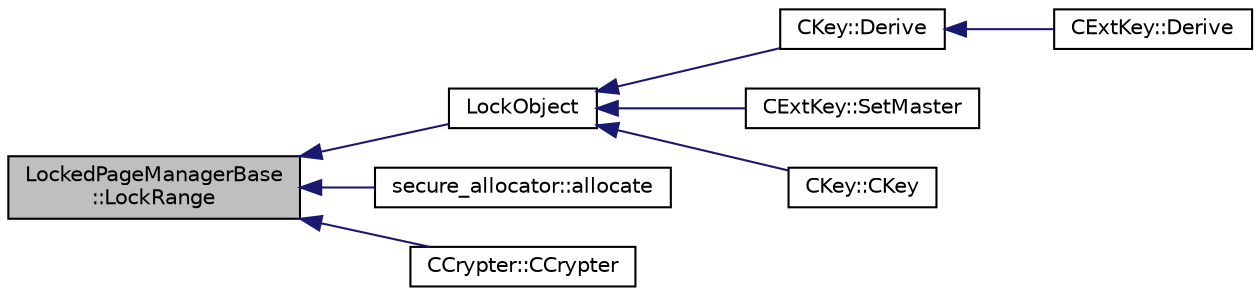 digraph "LockedPageManagerBase::LockRange"
{
  edge [fontname="Helvetica",fontsize="10",labelfontname="Helvetica",labelfontsize="10"];
  node [fontname="Helvetica",fontsize="10",shape=record];
  rankdir="LR";
  Node7 [label="LockedPageManagerBase\l::LockRange",height=0.2,width=0.4,color="black", fillcolor="grey75", style="filled", fontcolor="black"];
  Node7 -> Node8 [dir="back",color="midnightblue",fontsize="10",style="solid",fontname="Helvetica"];
  Node8 [label="LockObject",height=0.2,width=0.4,color="black", fillcolor="white", style="filled",URL="$allocators_8h.html#ab73cc3988a03bed966c0c2bb191a8d2a"];
  Node8 -> Node9 [dir="back",color="midnightblue",fontsize="10",style="solid",fontname="Helvetica"];
  Node9 [label="CKey::Derive",height=0.2,width=0.4,color="black", fillcolor="white", style="filled",URL="$class_c_key.html#a5166e6f49c17c3ad47ac0fa89305307b",tooltip="Derive BIP32 child key. "];
  Node9 -> Node10 [dir="back",color="midnightblue",fontsize="10",style="solid",fontname="Helvetica"];
  Node10 [label="CExtKey::Derive",height=0.2,width=0.4,color="black", fillcolor="white", style="filled",URL="$struct_c_ext_key.html#a589df63664c6d12bfe071b747a245b1d"];
  Node8 -> Node11 [dir="back",color="midnightblue",fontsize="10",style="solid",fontname="Helvetica"];
  Node11 [label="CExtKey::SetMaster",height=0.2,width=0.4,color="black", fillcolor="white", style="filled",URL="$struct_c_ext_key.html#a8cd6ecafdd649082601d7eebbec79688"];
  Node8 -> Node12 [dir="back",color="midnightblue",fontsize="10",style="solid",fontname="Helvetica"];
  Node12 [label="CKey::CKey",height=0.2,width=0.4,color="black", fillcolor="white", style="filled",URL="$class_c_key.html#a8f4ca910c7b7e729a3f2a5c59d060d3d",tooltip="Construct an invalid private key. "];
  Node7 -> Node13 [dir="back",color="midnightblue",fontsize="10",style="solid",fontname="Helvetica"];
  Node13 [label="secure_allocator::allocate",height=0.2,width=0.4,color="black", fillcolor="white", style="filled",URL="$structsecure__allocator.html#aee6c375ead3ab5b477898787308bd2d9"];
  Node7 -> Node14 [dir="back",color="midnightblue",fontsize="10",style="solid",fontname="Helvetica"];
  Node14 [label="CCrypter::CCrypter",height=0.2,width=0.4,color="black", fillcolor="white", style="filled",URL="$class_c_crypter.html#a4bbf5c23b0350f04e0c8e3b4ef28615e"];
}

